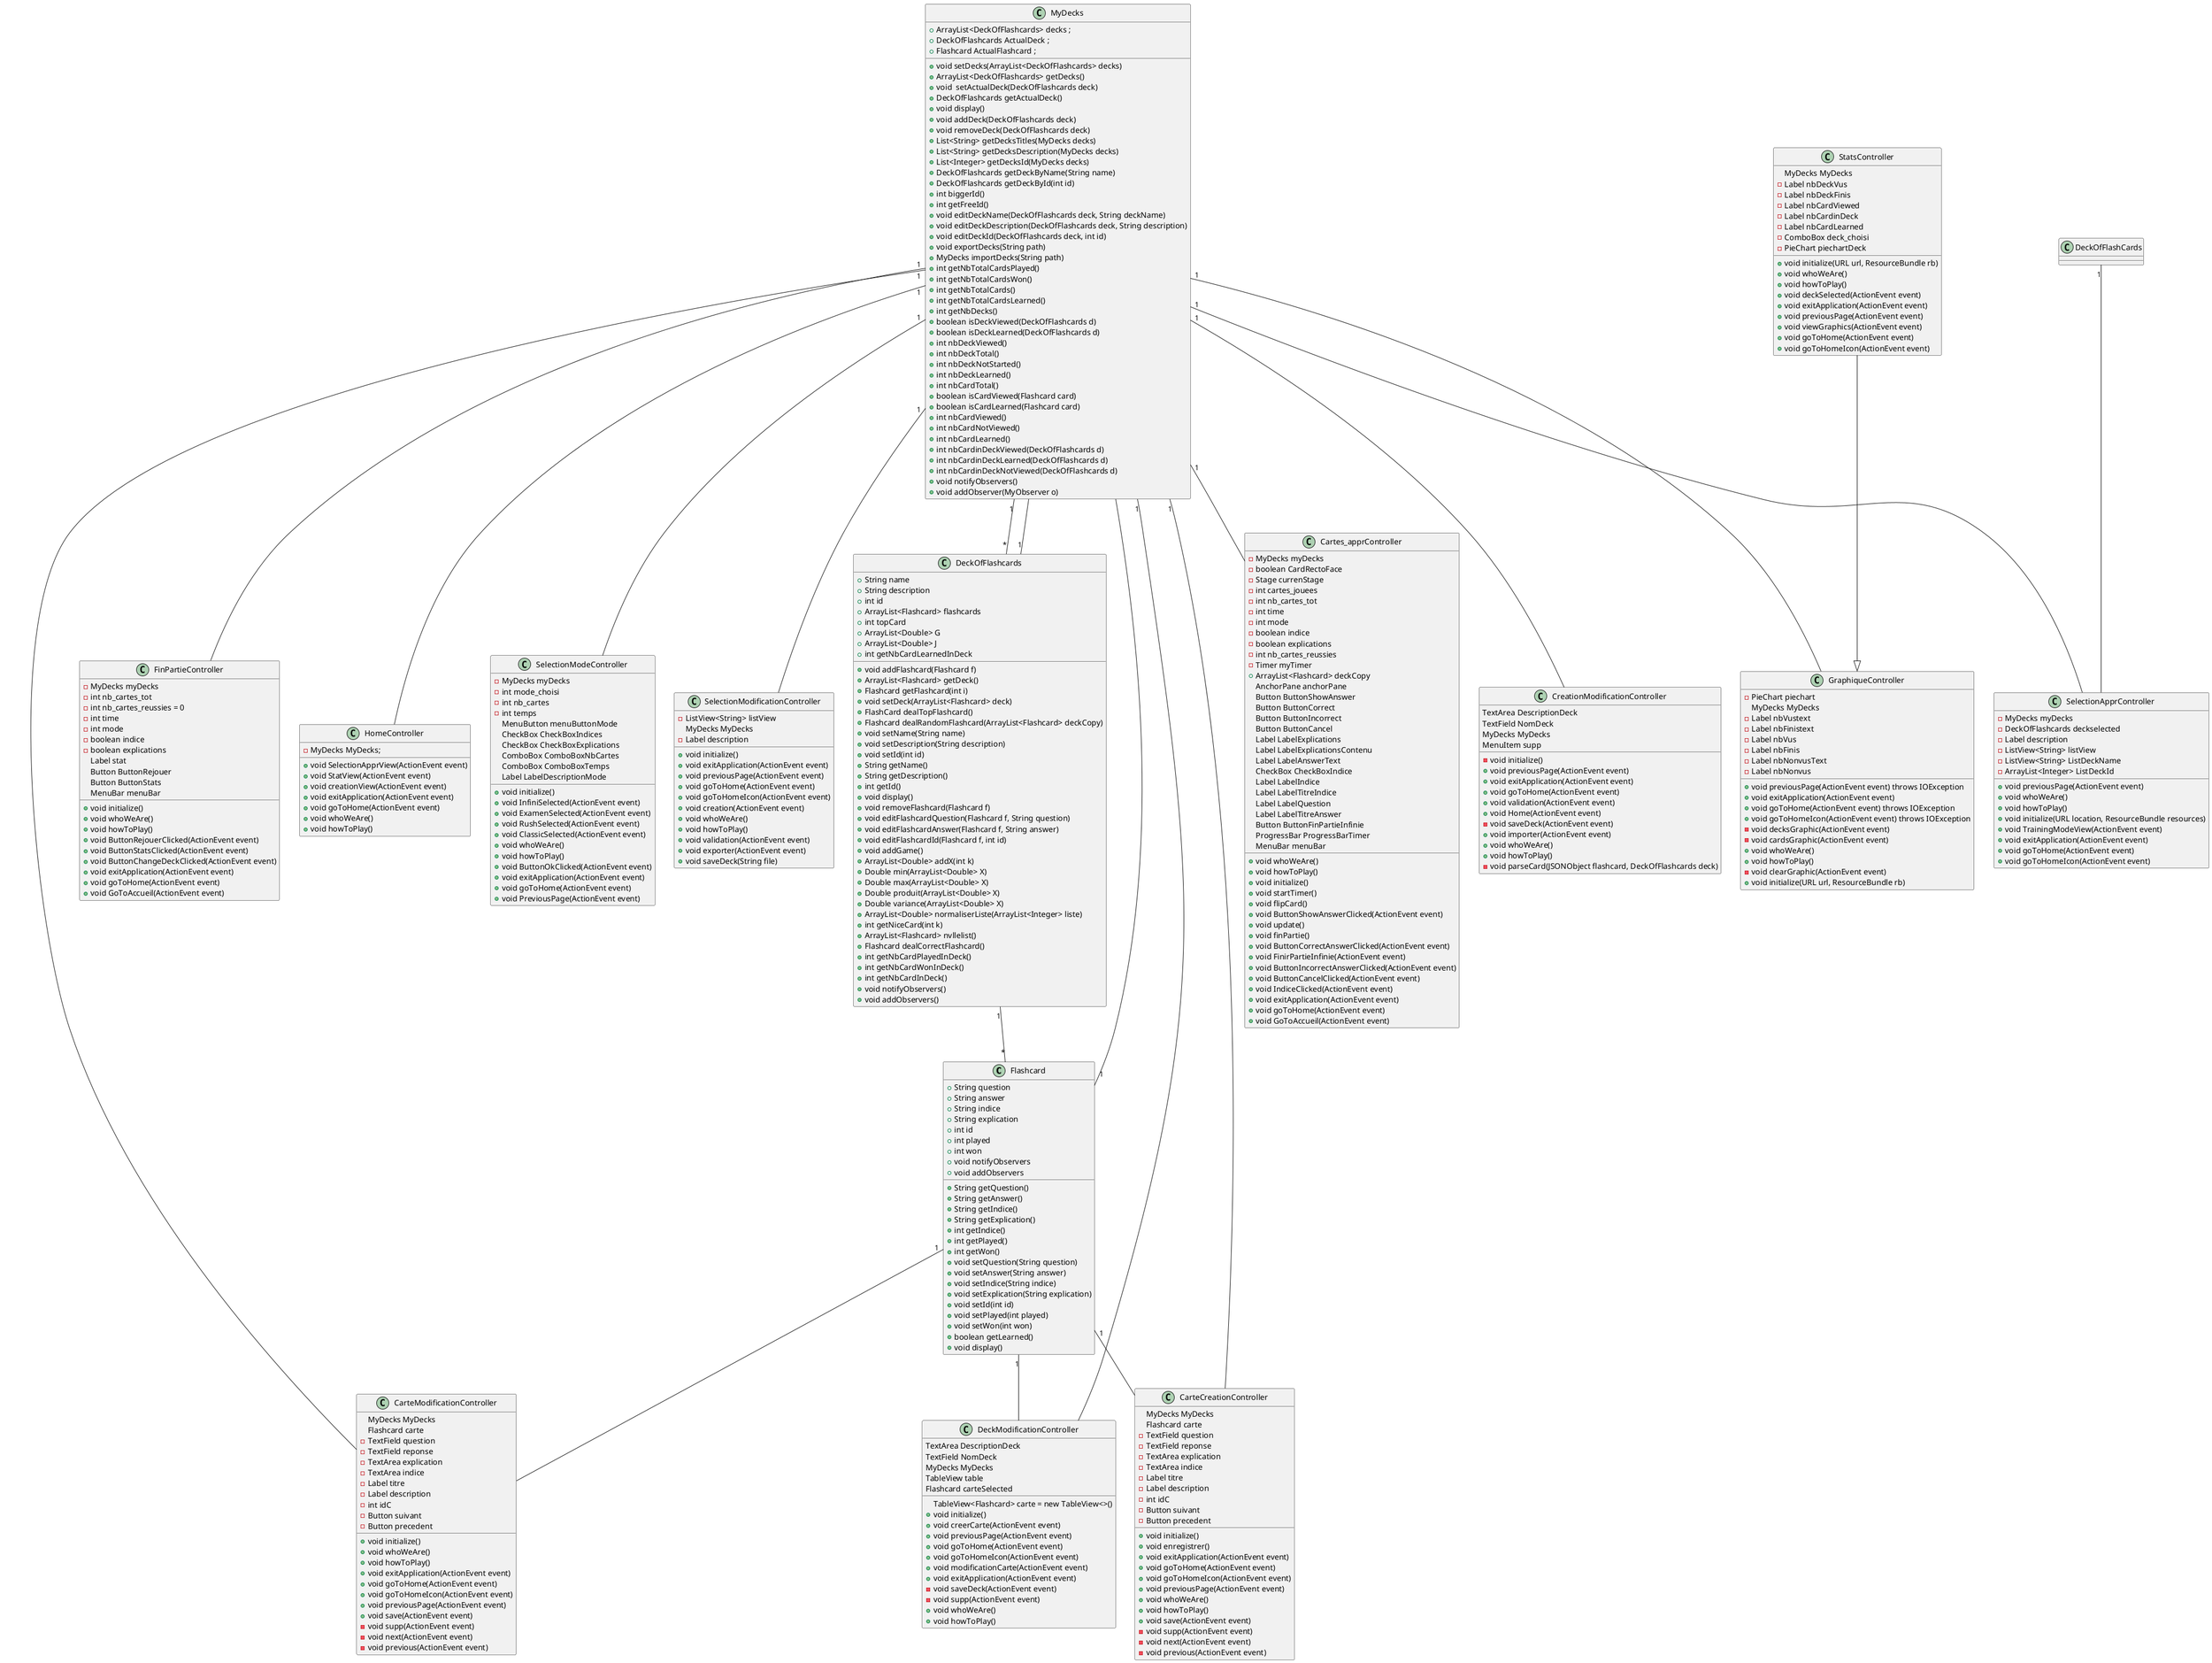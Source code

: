 @startuml

class Flashcard {
    + String question
    + String answer
    + String indice
    + String explication
    + int id
    + int played
    + int won
    + String getQuestion()
    + String getAnswer()
    + String getIndice()
    + String getExplication()
    + int getIndice()
    + int getPlayed()
    + int getWon()
    + void setQuestion(String question)
    + void setAnswer(String answer)
    + void setIndice(String indice)
    + void setExplication(String explication)
    + void setId(int id)
    + void setPlayed(int played)
    + void setWon(int won)
    + boolean getLearned()
    + void display()
    + void notifyObservers
    + void addObservers 
}

class DeckOfFlashcards {
    + String name
    + String description
    + int id
    + ArrayList<Flashcard> flashcards
    + int topCard
    + ArrayList<Double> G 
    + ArrayList<Double> J
    + void addFlashcard(Flashcard f)
    + ArrayList<Flashcard> getDeck()
    + Flashcard getFlashcard(int i)
    + void setDeck(ArrayList<Flashcard> deck)
    + FlashCard dealTopFlashcard()
    + Flashcard dealRandomFlashcard(ArrayList<Flashcard> deckCopy)
    + void setName(String name)
    + void setDescription(String description)
    + void setId(int id)
    + String getName()
    + String getDescription()
    + int getId()
    + void display()
    + void removeFlashcard(Flashcard f)
    + void editFlashcardQuestion(Flashcard f, String question)
    + void editFlashcardAnswer(Flashcard f, String answer)
    + void editFlashcardId(Flashcard f, int id)
    + void addGame()
    + ArrayList<Double> addX(int k)
    + Double min(ArrayList<Double> X)
    + Double max(ArrayList<Double> X)
    + Double produit(ArrayList<Double> X)
    + Double variance(ArrayList<Double> X)
    + ArrayList<Double> normaliserListe(ArrayList<Integer> liste)
    + int getNiceCard(int k)
    + ArrayList<Flashcard> nvllelist()
    + Flashcard dealCorrectFlashcard()
    + int getNbCardPlayedInDeck()
    + int getNbCardWonInDeck()
    + int getNbCardInDeck()
    + int getNbCardLearnedInDeck
    + void notifyObservers()
    + void addObservers()
}

class MyDecks {
    + ArrayList<DeckOfFlashcards> decks ;
    + DeckOfFlashcards ActualDeck ;
    + Flashcard ActualFlashcard ;
    + void setDecks(ArrayList<DeckOfFlashcards> decks) 
    + ArrayList<DeckOfFlashcards> getDecks() 
    + void  setActualDeck(DeckOfFlashcards deck) 
    + DeckOfFlashcards getActualDeck() 
    + void display() 
    + void addDeck(DeckOfFlashcards deck) 
    + void removeDeck(DeckOfFlashcards deck) 
    + List<String> getDecksTitles(MyDecks decks) 
    + List<String> getDecksDescription(MyDecks decks) 
    + List<Integer> getDecksId(MyDecks decks) 
    + DeckOfFlashcards getDeckByName(String name)
    + DeckOfFlashcards getDeckById(int id) 
    + int biggerId() 
    + int getFreeId() 
    + void editDeckName(DeckOfFlashcards deck, String deckName) 
    + void editDeckDescription(DeckOfFlashcards deck, String description) 
    + void editDeckId(DeckOfFlashcards deck, int id) 
    + void exportDecks(String path) 
    + MyDecks importDecks(String path) 
    + int getNbTotalCardsPlayed() 
    + int getNbTotalCardsWon() 
    + int getNbTotalCards() 
    + int getNbTotalCardsLearned() 
    + int getNbDecks() 
    + boolean isDeckViewed(DeckOfFlashcards d) 
    + boolean isDeckLearned(DeckOfFlashcards d) 
    + int nbDeckViewed() 
    + int nbDeckTotal()
    + int nbDeckNotStarted() 
    + int nbDeckLearned() 
    + int nbCardTotal() 
    + boolean isCardViewed(Flashcard card) 
    + boolean isCardLearned(Flashcard card) 
    + int nbCardViewed()
    + int nbCardNotViewed() 
    + int nbCardLearned() 
    + int nbCardinDeckViewed(DeckOfFlashcards d) 
    + int nbCardinDeckLearned(DeckOfFlashcards d) 
    + int nbCardinDeckNotViewed(DeckOfFlashcards d) 
    + void notifyObservers() 
    + void addObserver(MyObserver o) 
}

class CarteCreationController {
    MyDecks MyDecks
    Flashcard carte 
    - TextField question
    - TextField reponse
    - TextArea explication
    - TextArea indice
    - Label titre 
    - Label description 
    - int idC
    - Button suivant
    - Button precedent
    + void initialize() 
    + void enregistrer() 
    + void exitApplication(ActionEvent event) 
    + void goToHome(ActionEvent event)  
    + void goToHomeIcon(ActionEvent event) 
    + void previousPage(ActionEvent event) 
    + void whoWeAre() 
    + void howToPlay() 
    + void save(ActionEvent event) 
    - void supp(ActionEvent event)
    - void next(ActionEvent event) 
    - void previous(ActionEvent event) 
}

class CarteModificationController {
    MyDecks MyDecks
    Flashcard carte
    - TextField question
    - TextField reponse
    - TextArea explication
    - TextArea indice
    - Label titre
    - Label description
    - int idC
    - Button suivant
    - Button precedent
    + void initialize() 
    + void whoWeAre() 
    + void howToPlay() 
    + void exitApplication(ActionEvent event) 
    + void goToHome(ActionEvent event)  
    + void goToHomeIcon(ActionEvent event) 
    + void previousPage(ActionEvent event) 
    + void save(ActionEvent event) 
    - void supp(ActionEvent event)
    - void next(ActionEvent event)
    - void previous(ActionEvent event)
}

class Cartes_apprController {
    - MyDecks myDecks
    - boolean CardRectoFace
    - Stage currenStage
    - int cartes_jouees
    - int nb_cartes_tot
    - int time
    - int mode
    - boolean indice
    - boolean explications
    - int nb_cartes_reussies
    - Timer myTimer
    + ArrayList<Flashcard> deckCopy
    AnchorPane anchorPane
    Button ButtonShowAnswer
    Button ButtonCorrect
    Button ButtonIncorrect
    Button ButtonCancel
    Label LabelExplications
    Label LabelExplicationsContenu
    Label LabelAnswerText
    CheckBox CheckBoxIndice
    Label LabelIndice
    Label LabelTitreIndice
    Label LabelQuestion
    Label LabelTitreAnswer
    Button ButtonFinPartieInfinie
    ProgressBar ProgressBarTimer
    MenuBar menuBar
    + void whoWeAre()
    + void howToPlay()
    + void initialize()
    + void startTimer()
    + void flipCard()
    + void ButtonShowAnswerClicked(ActionEvent event)
    + void update()
    + void finPartie()
    + void ButtonCorrectAnswerClicked(ActionEvent event)
    + void FinirPartieInfinie(ActionEvent event)
    + void ButtonIncorrectAnswerClicked(ActionEvent event)
    + void ButtonCancelClicked(ActionEvent event)
    + void IndiceClicked(ActionEvent event)
    + void exitApplication(ActionEvent event)
    + void goToHome(ActionEvent event)
    + void GoToAccueil(ActionEvent event)
}

class CreationModificationController {
    TextArea DescriptionDeck
    TextField NomDeck
    MyDecks MyDecks
    MenuItem supp
    - void initialize()
    + void previousPage(ActionEvent event) 
    + void exitApplication(ActionEvent event) 
    + void goToHome(ActionEvent event) 
    + void validation(ActionEvent event) 
    + void Home(ActionEvent event) 
    - void saveDeck(ActionEvent event)
    + void importer(ActionEvent event) 
    + void whoWeAre() 
    + void howToPlay() 
    - void parseCard(JSONObject flashcard, DeckOfFlashcards deck)
}

class DeckModificationController {
    TextArea DescriptionDeck
    TextField NomDeck
    MyDecks MyDecks  
    TableView table
    TableView<Flashcard> carte = new TableView<>()
    Flashcard carteSelected
    + void initialize() 
    + void creerCarte(ActionEvent event)  
    + void previousPage(ActionEvent event)  
    + void goToHome(ActionEvent event)  
    + void goToHomeIcon(ActionEvent event)  
    + void modificationCarte(ActionEvent event)  
    + void exitApplication(ActionEvent event) 
    - void saveDeck(ActionEvent event)
    - void supp(ActionEvent event)
    + void whoWeAre() 
    + void howToPlay() 
}

class FinPartieController {
    - MyDecks myDecks 
    - int nb_cartes_tot  
    - int nb_cartes_reussies = 0 
    - int time  
    - int mode  
    - boolean indice  
    - boolean explications  
    Label stat 
    Button ButtonRejouer 
    Button ButtonStats 
    MenuBar menuBar
    + void initialize() 
    + void whoWeAre() 
    + void howToPlay() 
    + void ButtonRejouerClicked(ActionEvent event)  
    + void ButtonStatsClicked(ActionEvent event)  
    + void ButtonChangeDeckClicked(ActionEvent event)  
    + void exitApplication(ActionEvent event) 
    + void goToHome(ActionEvent event)  
    + void GoToAccueil(ActionEvent event)  
}

class GraphiqueController {
    - PieChart piechart
    MyDecks MyDecks
    - Label nbVustext 
    - Label nbFinistext 
    - Label nbVus 
    - Label nbFinis 
    - Label nbNonvusText 
    - Label nbNonvus 
    + void previousPage(ActionEvent event) throws IOException 
    + void exitApplication(ActionEvent event) 
    + void goToHome(ActionEvent event) throws IOException 
    + void goToHomeIcon(ActionEvent event) throws IOException 
    - void decksGraphic(ActionEvent event) 
    - void cardsGraphic(ActionEvent event) 
    + void whoWeAre() 
    + void howToPlay() 
    - void clearGraphic(ActionEvent event) 
    + void initialize(URL url, ResourceBundle rb) 
}

class HomeController {
    - MyDecks MyDecks;
    + void SelectionApprView(ActionEvent event) 
    + void StatView(ActionEvent event)  
    + void creationView(ActionEvent event) 
    + void exitApplication(ActionEvent event) 
    + void goToHome(ActionEvent event)  
    + void whoWeAre() 
    + void howToPlay() 
}

class SelectionApprController {
    - MyDecks myDecks 
    - DeckOfFlashcards deckselected 
    - Label description 
    - ListView<String> listView 
    - ListView<String> ListDeckName 
    - ArrayList<Integer> ListDeckId 
    + void previousPage(ActionEvent event) 
    + void whoWeAre() 
    + void howToPlay() 
    + void initialize(URL location, ResourceBundle resources) 
    + void TrainingModeView(ActionEvent event) 
    + void exitApplication(ActionEvent event) 
    + void goToHome(ActionEvent event) 
    + void goToHomeIcon(ActionEvent event) 
}

class SelectionModeController {
    - MyDecks myDecks
    - int mode_choisi
    - int nb_cartes
    - int temps
    MenuButton menuButtonMode
    CheckBox CheckBoxIndices
    CheckBox CheckBoxExplications
    ComboBox ComboBoxNbCartes
    ComboBox ComboBoxTemps
    Label LabelDescriptionMode
    + void initialize() 
    + void InfiniSelected(ActionEvent event) 
    + void ExamenSelected(ActionEvent event) 
    + void RushSelected(ActionEvent event) 
    + void ClassicSelected(ActionEvent event) 
    + void whoWeAre() 
    + void howToPlay() 
    + void ButtonOkClicked(ActionEvent event) 
    + void exitApplication(ActionEvent event) 
    + void goToHome(ActionEvent event) 
    + void PreviousPage(ActionEvent event) 
}

class SelectionModificationController {
    - ListView<String> listView 
    MyDecks MyDecks 
    - Label description
    + void initialize() 
    + void exitApplication(ActionEvent event) 
    + void previousPage(ActionEvent event)  
    + void goToHome(ActionEvent event)  
    + void goToHomeIcon(ActionEvent event)  
    + void creation(ActionEvent event)  
    + void whoWeAre() 
    + void howToPlay() 
    + void validation(ActionEvent event)  
    + void exporter(ActionEvent event) 
    + void saveDeck(String file) 
}

class StatsController {
    MyDecks MyDecks
    - Label nbDeckVus
    - Label nbDeckFinis
    - Label nbCardViewed
    - Label nbCardinDeck
    - Label nbCardLearned
    - ComboBox deck_choisi
    - PieChart piechartDeck
    + void initialize(URL url, ResourceBundle rb) 
    + void whoWeAre() 
    + void howToPlay() 
    + void deckSelected(ActionEvent event) 
    + void exitApplication(ActionEvent event) 
    + void previousPage(ActionEvent event) 
    + void viewGraphics(ActionEvent event) 
    + void goToHome(ActionEvent event) 
    + void goToHomeIcon(ActionEvent event) 
}

MyDecks "1" -- "*" DeckOfFlashcards
DeckOfFlashcards "1" -- "*" Flashcard
StatsController --|> GraphiqueController
MyDecks "1" -- CarteCreationController 
MyDecks "1" -- CarteModificationController
MyDecks "1" -- Cartes_apprController
MyDecks "1" -- CreationModificationController
MyDecks "1" -- DeckModificationController
MyDecks "1" -- FinPartieController
MyDecks "1" -- GraphiqueController
MyDecks "1" -- HomeController
MyDecks "1" -- SelectionApprController
MyDecks "1" -- SelectionModeController
MyDecks "1" -- SelectionModificationController
MyDecks -- "1" DeckOfFlashcards
MyDecks -- "1" Flashcard
Flashcard "1" -- CarteCreationController
Flashcard "1" -- CarteModificationController
Flashcard "1" -- DeckModificationController
DeckOfFlashCards "1" -- SelectionApprController


@enduml